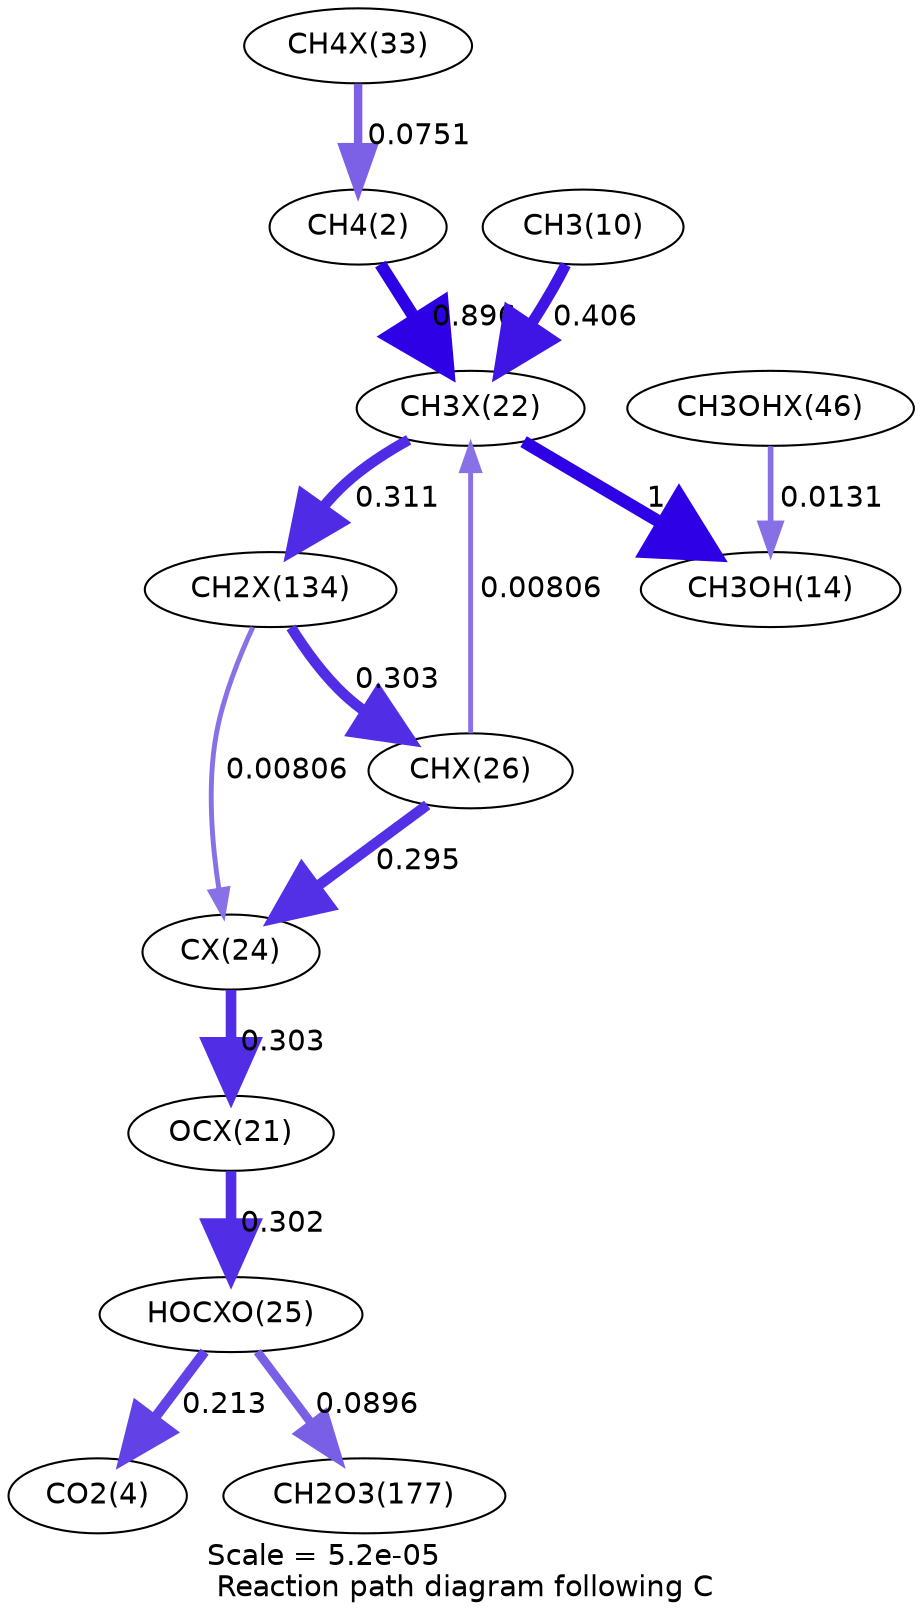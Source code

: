 digraph reaction_paths {
center=1;
s40 -> s4[fontname="Helvetica", penwidth=4.05, arrowsize=2.02, color="0.7, 0.575, 0.9"
, label=" 0.0751"];
s4 -> s34[fontname="Helvetica", penwidth=5.92, arrowsize=2.96, color="0.7, 1.4, 0.9"
, label=" 0.896"];
s12 -> s34[fontname="Helvetica", penwidth=5.32, arrowsize=2.66, color="0.7, 0.906, 0.9"
, label=" 0.406"];
s34 -> s16[fontname="Helvetica", penwidth=6, arrowsize=3, color="0.7, 1.5, 0.9"
, label=" 1"];
s34 -> s51[fontname="Helvetica", penwidth=5.12, arrowsize=2.56, color="0.7, 0.811, 0.9"
, label=" 0.311"];
s38 -> s34[fontname="Helvetica", penwidth=2.36, arrowsize=1.18, color="0.7, 0.508, 0.9"
, label=" 0.00806"];
s50 -> s16[fontname="Helvetica", penwidth=2.73, arrowsize=1.36, color="0.7, 0.513, 0.9"
, label=" 0.0131"];
s51 -> s38[fontname="Helvetica", penwidth=5.1, arrowsize=2.55, color="0.7, 0.803, 0.9"
, label=" 0.303"];
s51 -> s36[fontname="Helvetica", penwidth=2.36, arrowsize=1.18, color="0.7, 0.508, 0.9"
, label=" 0.00806"];
s38 -> s36[fontname="Helvetica", penwidth=5.08, arrowsize=2.54, color="0.7, 0.795, 0.9"
, label=" 0.295"];
s33 -> s37[fontname="Helvetica", penwidth=5.1, arrowsize=2.55, color="0.7, 0.802, 0.9"
, label=" 0.302"];
s36 -> s33[fontname="Helvetica", penwidth=5.1, arrowsize=2.55, color="0.7, 0.803, 0.9"
, label=" 0.303"];
s37 -> s6[fontname="Helvetica", penwidth=4.83, arrowsize=2.42, color="0.7, 0.713, 0.9"
, label=" 0.213"];
s37 -> s28[fontname="Helvetica", penwidth=4.18, arrowsize=2.09, color="0.7, 0.59, 0.9"
, label=" 0.0896"];
s4 [ fontname="Helvetica", label="CH4(2)"];
s6 [ fontname="Helvetica", label="CO2(4)"];
s12 [ fontname="Helvetica", label="CH3(10)"];
s16 [ fontname="Helvetica", label="CH3OH(14)"];
s28 [ fontname="Helvetica", label="CH2O3(177)"];
s33 [ fontname="Helvetica", label="OCX(21)"];
s34 [ fontname="Helvetica", label="CH3X(22)"];
s36 [ fontname="Helvetica", label="CX(24)"];
s37 [ fontname="Helvetica", label="HOCXO(25)"];
s38 [ fontname="Helvetica", label="CHX(26)"];
s40 [ fontname="Helvetica", label="CH4X(33)"];
s50 [ fontname="Helvetica", label="CH3OHX(46)"];
s51 [ fontname="Helvetica", label="CH2X(134)"];
 label = "Scale = 5.2e-05\l Reaction path diagram following C";
 fontname = "Helvetica";
}
